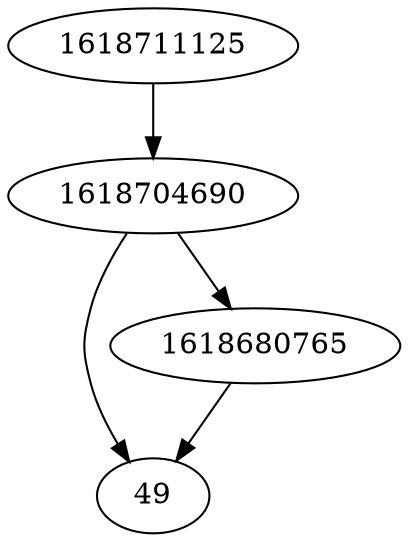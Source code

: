 strict digraph  {
49;
1618704690;
1618711125;
1618680765;
1618704690 -> 49;
1618704690 -> 1618680765;
1618711125 -> 1618704690;
1618680765 -> 49;
}
